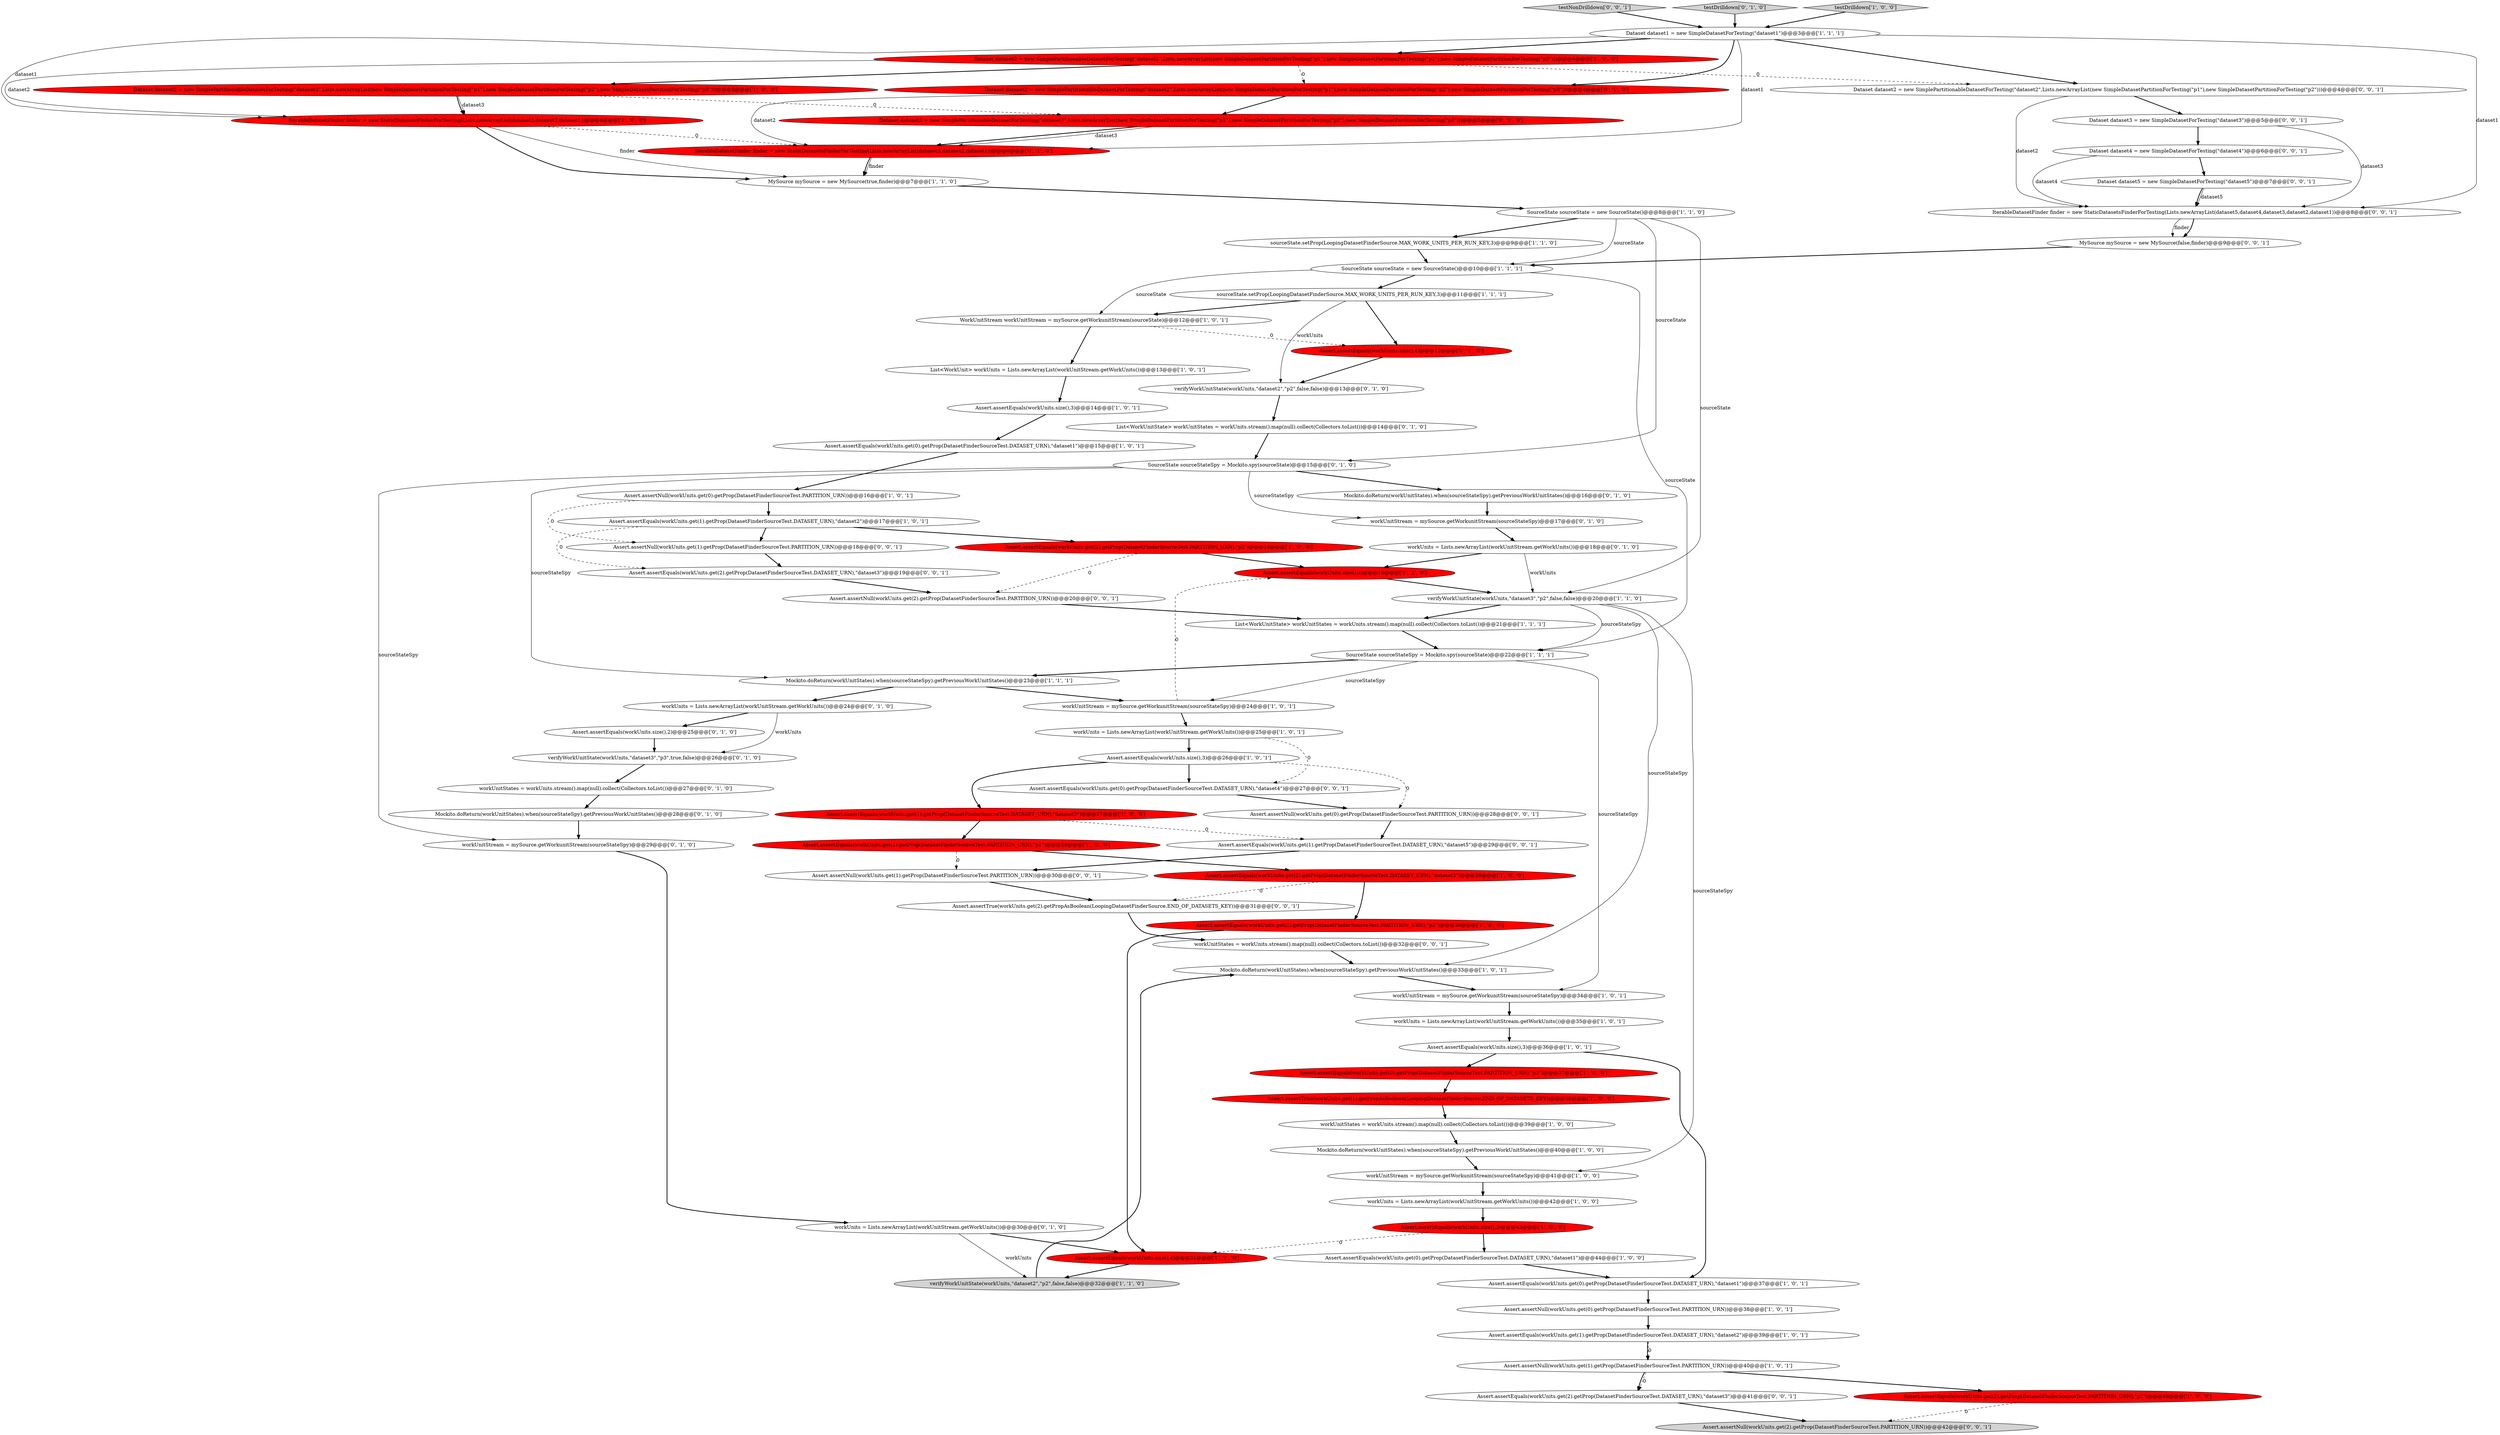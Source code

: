 digraph {
21 [style = filled, label = "Assert.assertEquals(workUnits.get(1).getProp(DatasetFinderSourceTest.PARTITION_URN),\"p1\")@@@28@@@['1', '0', '0']", fillcolor = red, shape = ellipse image = "AAA1AAABBB1BBB"];
23 [style = filled, label = "Assert.assertEquals(workUnits.size(),4)@@@19@@@['1', '1', '0']", fillcolor = red, shape = ellipse image = "AAA1AAABBB1BBB"];
45 [style = filled, label = "Assert.assertTrue(workUnits.get(1).getPropAsBoolean(LoopingDatasetFinderSource.END_OF_DATASETS_KEY))@@@38@@@['1', '0', '0']", fillcolor = red, shape = ellipse image = "AAA1AAABBB1BBB"];
11 [style = filled, label = "workUnitStream = mySource.getWorkunitStream(sourceStateSpy)@@@34@@@['1', '0', '1']", fillcolor = white, shape = ellipse image = "AAA0AAABBB1BBB"];
33 [style = filled, label = "SourceState sourceStateSpy = Mockito.spy(sourceState)@@@22@@@['1', '1', '1']", fillcolor = white, shape = ellipse image = "AAA0AAABBB1BBB"];
26 [style = filled, label = "Assert.assertNull(workUnits.get(0).getProp(DatasetFinderSourceTest.PARTITION_URN))@@@38@@@['1', '0', '1']", fillcolor = white, shape = ellipse image = "AAA0AAABBB1BBB"];
75 [style = filled, label = "Assert.assertEquals(workUnits.get(2).getProp(DatasetFinderSourceTest.DATASET_URN),\"dataset3\")@@@19@@@['0', '0', '1']", fillcolor = white, shape = ellipse image = "AAA0AAABBB3BBB"];
46 [style = filled, label = "Assert.assertEquals(workUnits.get(0).getProp(DatasetFinderSourceTest.DATASET_URN),\"dataset1\")@@@15@@@['1', '0', '1']", fillcolor = white, shape = ellipse image = "AAA0AAABBB1BBB"];
19 [style = filled, label = "Assert.assertEquals(workUnits.size(),4)@@@31@@@['1', '1', '0']", fillcolor = red, shape = ellipse image = "AAA1AAABBB1BBB"];
22 [style = filled, label = "verifyWorkUnitState(workUnits,\"dataset3\",\"p2\",false,false)@@@20@@@['1', '1', '0']", fillcolor = white, shape = ellipse image = "AAA0AAABBB1BBB"];
10 [style = filled, label = "Dataset dataset2 = new SimplePartitionableDatasetForTesting(\"dataset2\",Lists.newArrayList(new SimpleDatasetPartitionForTesting(\"p1\"),new SimpleDatasetPartitionForTesting(\"p2\"),new SimpleDatasetPartitionForTesting(\"p3\")))@@@4@@@['1', '0', '0']", fillcolor = red, shape = ellipse image = "AAA1AAABBB1BBB"];
67 [style = filled, label = "testNonDrilldown['0', '0', '1']", fillcolor = lightgray, shape = diamond image = "AAA0AAABBB3BBB"];
66 [style = filled, label = "Assert.assertNull(workUnits.get(2).getProp(DatasetFinderSourceTest.PARTITION_URN))@@@20@@@['0', '0', '1']", fillcolor = white, shape = ellipse image = "AAA0AAABBB3BBB"];
1 [style = filled, label = "workUnitStream = mySource.getWorkunitStream(sourceStateSpy)@@@24@@@['1', '0', '1']", fillcolor = white, shape = ellipse image = "AAA0AAABBB1BBB"];
57 [style = filled, label = "workUnits = Lists.newArrayList(workUnitStream.getWorkUnits())@@@24@@@['0', '1', '0']", fillcolor = white, shape = ellipse image = "AAA0AAABBB2BBB"];
69 [style = filled, label = "Assert.assertEquals(workUnits.get(2).getProp(DatasetFinderSourceTest.DATASET_URN),\"dataset3\")@@@41@@@['0', '0', '1']", fillcolor = white, shape = ellipse image = "AAA0AAABBB3BBB"];
7 [style = filled, label = "Assert.assertEquals(workUnits.size(),3)@@@26@@@['1', '0', '1']", fillcolor = white, shape = ellipse image = "AAA0AAABBB1BBB"];
37 [style = filled, label = "Assert.assertEquals(workUnits.get(1).getProp(DatasetFinderSourceTest.DATASET_URN),\"dataset2\")@@@17@@@['1', '0', '1']", fillcolor = white, shape = ellipse image = "AAA0AAABBB1BBB"];
82 [style = filled, label = "MySource mySource = new MySource(false,finder)@@@9@@@['0', '0', '1']", fillcolor = white, shape = ellipse image = "AAA0AAABBB3BBB"];
36 [style = filled, label = "workUnits = Lists.newArrayList(workUnitStream.getWorkUnits())@@@25@@@['1', '0', '1']", fillcolor = white, shape = ellipse image = "AAA0AAABBB1BBB"];
43 [style = filled, label = "Assert.assertEquals(workUnits.size(),3)@@@43@@@['1', '0', '0']", fillcolor = red, shape = ellipse image = "AAA1AAABBB1BBB"];
2 [style = filled, label = "Dataset dataset3 = new SimplePartitionableDatasetForTesting(\"dataset3\",Lists.newArrayList(new SimpleDatasetPartitionForTesting(\"p1\"),new SimpleDatasetPartitionForTesting(\"p2\"),new SimpleDatasetPartitionForTesting(\"p3\")))@@@5@@@['1', '0', '0']", fillcolor = red, shape = ellipse image = "AAA1AAABBB1BBB"];
56 [style = filled, label = "Assert.assertEquals(workUnits.size(),2)@@@25@@@['0', '1', '0']", fillcolor = white, shape = ellipse image = "AAA0AAABBB2BBB"];
14 [style = filled, label = "Assert.assertEquals(workUnits.get(1).getProp(DatasetFinderSourceTest.DATASET_URN),\"dataset3\")@@@27@@@['1', '0', '0']", fillcolor = red, shape = ellipse image = "AAA1AAABBB1BBB"];
27 [style = filled, label = "SourceState sourceState = new SourceState()@@@10@@@['1', '1', '1']", fillcolor = white, shape = ellipse image = "AAA0AAABBB1BBB"];
76 [style = filled, label = "Assert.assertNull(workUnits.get(2).getProp(DatasetFinderSourceTest.PARTITION_URN))@@@42@@@['0', '0', '1']", fillcolor = lightgray, shape = ellipse image = "AAA0AAABBB3BBB"];
77 [style = filled, label = "Assert.assertEquals(workUnits.get(0).getProp(DatasetFinderSourceTest.DATASET_URN),\"dataset4\")@@@27@@@['0', '0', '1']", fillcolor = white, shape = ellipse image = "AAA0AAABBB3BBB"];
53 [style = filled, label = "verifyWorkUnitState(workUnits,\"dataset3\",\"p3\",true,false)@@@26@@@['0', '1', '0']", fillcolor = white, shape = ellipse image = "AAA0AAABBB2BBB"];
40 [style = filled, label = "Dataset dataset1 = new SimpleDatasetForTesting(\"dataset1\")@@@3@@@['1', '1', '1']", fillcolor = white, shape = ellipse image = "AAA0AAABBB1BBB"];
81 [style = filled, label = "IterableDatasetFinder finder = new StaticDatasetsFinderForTesting(Lists.newArrayList(dataset5,dataset4,dataset3,dataset2,dataset1))@@@8@@@['0', '0', '1']", fillcolor = white, shape = ellipse image = "AAA0AAABBB3BBB"];
78 [style = filled, label = "Assert.assertNull(workUnits.get(0).getProp(DatasetFinderSourceTest.PARTITION_URN))@@@28@@@['0', '0', '1']", fillcolor = white, shape = ellipse image = "AAA0AAABBB3BBB"];
28 [style = filled, label = "sourceState.setProp(LoopingDatasetFinderSource.MAX_WORK_UNITS_PER_RUN_KEY,3)@@@11@@@['1', '1', '1']", fillcolor = white, shape = ellipse image = "AAA0AAABBB1BBB"];
18 [style = filled, label = "List<WorkUnitState> workUnitStates = workUnits.stream().map(null).collect(Collectors.toList())@@@21@@@['1', '1', '1']", fillcolor = white, shape = ellipse image = "AAA0AAABBB1BBB"];
0 [style = filled, label = "Assert.assertEquals(workUnits.get(2).getProp(DatasetFinderSourceTest.PARTITION_URN),\"p2\")@@@30@@@['1', '0', '0']", fillcolor = red, shape = ellipse image = "AAA1AAABBB1BBB"];
51 [style = filled, label = "workUnits = Lists.newArrayList(workUnitStream.getWorkUnits())@@@30@@@['0', '1', '0']", fillcolor = white, shape = ellipse image = "AAA0AAABBB2BBB"];
8 [style = filled, label = "Assert.assertNull(workUnits.get(1).getProp(DatasetFinderSourceTest.PARTITION_URN))@@@40@@@['1', '0', '1']", fillcolor = white, shape = ellipse image = "AAA0AAABBB1BBB"];
13 [style = filled, label = "sourceState.setProp(LoopingDatasetFinderSource.MAX_WORK_UNITS_PER_RUN_KEY,3)@@@9@@@['1', '1', '0']", fillcolor = white, shape = ellipse image = "AAA0AAABBB1BBB"];
73 [style = filled, label = "Assert.assertNull(workUnits.get(1).getProp(DatasetFinderSourceTest.PARTITION_URN))@@@30@@@['0', '0', '1']", fillcolor = white, shape = ellipse image = "AAA0AAABBB3BBB"];
74 [style = filled, label = "workUnitStates = workUnits.stream().map(null).collect(Collectors.toList())@@@32@@@['0', '0', '1']", fillcolor = white, shape = ellipse image = "AAA0AAABBB3BBB"];
62 [style = filled, label = "workUnitStream = mySource.getWorkunitStream(sourceStateSpy)@@@29@@@['0', '1', '0']", fillcolor = white, shape = ellipse image = "AAA0AAABBB2BBB"];
60 [style = filled, label = "testDrilldown['0', '1', '0']", fillcolor = lightgray, shape = diamond image = "AAA0AAABBB2BBB"];
64 [style = filled, label = "workUnitStream = mySource.getWorkunitStream(sourceStateSpy)@@@17@@@['0', '1', '0']", fillcolor = white, shape = ellipse image = "AAA0AAABBB2BBB"];
79 [style = filled, label = "Assert.assertNull(workUnits.get(1).getProp(DatasetFinderSourceTest.PARTITION_URN))@@@18@@@['0', '0', '1']", fillcolor = white, shape = ellipse image = "AAA0AAABBB3BBB"];
52 [style = filled, label = "workUnits = Lists.newArrayList(workUnitStream.getWorkUnits())@@@18@@@['0', '1', '0']", fillcolor = white, shape = ellipse image = "AAA0AAABBB2BBB"];
54 [style = filled, label = "SourceState sourceStateSpy = Mockito.spy(sourceState)@@@15@@@['0', '1', '0']", fillcolor = white, shape = ellipse image = "AAA0AAABBB2BBB"];
59 [style = filled, label = "Dataset dataset2 = new SimplePartitionableDatasetForTesting(\"dataset2\",Lists.newArrayList(new SimpleDatasetPartitionForTesting(\"p1\"),new SimpleDatasetPartitionForTesting(\"p2\"),new SimpleDatasetPartitionForTesting(\"p3\")))@@@4@@@['0', '1', '0']", fillcolor = red, shape = ellipse image = "AAA1AAABBB2BBB"];
44 [style = filled, label = "WorkUnitStream workUnitStream = mySource.getWorkunitStream(sourceState)@@@12@@@['1', '0', '1']", fillcolor = white, shape = ellipse image = "AAA0AAABBB1BBB"];
49 [style = filled, label = "List<WorkUnitState> workUnitStates = workUnits.stream().map(null).collect(Collectors.toList())@@@14@@@['0', '1', '0']", fillcolor = white, shape = ellipse image = "AAA0AAABBB2BBB"];
32 [style = filled, label = "Assert.assertNull(workUnits.get(0).getProp(DatasetFinderSourceTest.PARTITION_URN))@@@16@@@['1', '0', '1']", fillcolor = white, shape = ellipse image = "AAA0AAABBB1BBB"];
30 [style = filled, label = "Mockito.doReturn(workUnitStates).when(sourceStateSpy).getPreviousWorkUnitStates()@@@40@@@['1', '0', '0']", fillcolor = white, shape = ellipse image = "AAA0AAABBB1BBB"];
15 [style = filled, label = "List<WorkUnit> workUnits = Lists.newArrayList(workUnitStream.getWorkUnits())@@@13@@@['1', '0', '1']", fillcolor = white, shape = ellipse image = "AAA0AAABBB1BBB"];
55 [style = filled, label = "Assert.assertEquals(workUnits.size(),4)@@@12@@@['0', '1', '0']", fillcolor = red, shape = ellipse image = "AAA1AAABBB2BBB"];
20 [style = filled, label = "Mockito.doReturn(workUnitStates).when(sourceStateSpy).getPreviousWorkUnitStates()@@@23@@@['1', '1', '1']", fillcolor = white, shape = ellipse image = "AAA0AAABBB1BBB"];
71 [style = filled, label = "Dataset dataset2 = new SimplePartitionableDatasetForTesting(\"dataset2\",Lists.newArrayList(new SimpleDatasetPartitionForTesting(\"p1\"),new SimpleDatasetPartitionForTesting(\"p2\")))@@@4@@@['0', '0', '1']", fillcolor = white, shape = ellipse image = "AAA0AAABBB3BBB"];
42 [style = filled, label = "workUnitStates = workUnits.stream().map(null).collect(Collectors.toList())@@@39@@@['1', '0', '0']", fillcolor = white, shape = ellipse image = "AAA0AAABBB1BBB"];
61 [style = filled, label = "IterableDatasetFinder finder = new StaticDatasetsFinderForTesting(Lists.newArrayList(dataset3,dataset2,dataset1))@@@6@@@['0', '1', '0']", fillcolor = red, shape = ellipse image = "AAA1AAABBB2BBB"];
72 [style = filled, label = "Dataset dataset3 = new SimpleDatasetForTesting(\"dataset3\")@@@5@@@['0', '0', '1']", fillcolor = white, shape = ellipse image = "AAA0AAABBB3BBB"];
39 [style = filled, label = "verifyWorkUnitState(workUnits,\"dataset2\",\"p2\",false,false)@@@32@@@['1', '1', '0']", fillcolor = lightgray, shape = ellipse image = "AAA0AAABBB1BBB"];
16 [style = filled, label = "Assert.assertEquals(workUnits.size(),3)@@@36@@@['1', '0', '1']", fillcolor = white, shape = ellipse image = "AAA0AAABBB1BBB"];
41 [style = filled, label = "MySource mySource = new MySource(true,finder)@@@7@@@['1', '1', '0']", fillcolor = white, shape = ellipse image = "AAA0AAABBB1BBB"];
47 [style = filled, label = "Mockito.doReturn(workUnitStates).when(sourceStateSpy).getPreviousWorkUnitStates()@@@33@@@['1', '0', '1']", fillcolor = white, shape = ellipse image = "AAA0AAABBB1BBB"];
24 [style = filled, label = "Assert.assertEquals(workUnits.get(0).getProp(DatasetFinderSourceTest.DATASET_URN),\"dataset1\")@@@44@@@['1', '0', '0']", fillcolor = white, shape = ellipse image = "AAA0AAABBB1BBB"];
58 [style = filled, label = "Mockito.doReturn(workUnitStates).when(sourceStateSpy).getPreviousWorkUnitStates()@@@16@@@['0', '1', '0']", fillcolor = white, shape = ellipse image = "AAA0AAABBB2BBB"];
34 [style = filled, label = "workUnitStream = mySource.getWorkunitStream(sourceStateSpy)@@@41@@@['1', '0', '0']", fillcolor = white, shape = ellipse image = "AAA0AAABBB1BBB"];
38 [style = filled, label = "Assert.assertEquals(workUnits.size(),3)@@@14@@@['1', '0', '1']", fillcolor = white, shape = ellipse image = "AAA0AAABBB1BBB"];
4 [style = filled, label = "testDrilldown['1', '0', '0']", fillcolor = lightgray, shape = diamond image = "AAA0AAABBB1BBB"];
3 [style = filled, label = "Assert.assertEquals(workUnits.get(2).getProp(DatasetFinderSourceTest.DATASET_URN),\"dataset3\")@@@29@@@['1', '0', '0']", fillcolor = red, shape = ellipse image = "AAA1AAABBB1BBB"];
29 [style = filled, label = "workUnits = Lists.newArrayList(workUnitStream.getWorkUnits())@@@35@@@['1', '0', '1']", fillcolor = white, shape = ellipse image = "AAA0AAABBB1BBB"];
50 [style = filled, label = "verifyWorkUnitState(workUnits,\"dataset2\",\"p2\",false,false)@@@13@@@['0', '1', '0']", fillcolor = white, shape = ellipse image = "AAA0AAABBB2BBB"];
65 [style = filled, label = "workUnitStates = workUnits.stream().map(null).collect(Collectors.toList())@@@27@@@['0', '1', '0']", fillcolor = white, shape = ellipse image = "AAA0AAABBB2BBB"];
80 [style = filled, label = "Dataset dataset4 = new SimpleDatasetForTesting(\"dataset4\")@@@6@@@['0', '0', '1']", fillcolor = white, shape = ellipse image = "AAA0AAABBB3BBB"];
31 [style = filled, label = "SourceState sourceState = new SourceState()@@@8@@@['1', '1', '0']", fillcolor = white, shape = ellipse image = "AAA0AAABBB1BBB"];
35 [style = filled, label = "Assert.assertEquals(workUnits.get(1).getProp(DatasetFinderSourceTest.DATASET_URN),\"dataset2\")@@@39@@@['1', '0', '1']", fillcolor = white, shape = ellipse image = "AAA0AAABBB1BBB"];
12 [style = filled, label = "IterableDatasetFinder finder = new StaticDatasetsFinderForTesting(Lists.newArrayList(dataset3,dataset2,dataset1))@@@6@@@['1', '0', '0']", fillcolor = red, shape = ellipse image = "AAA1AAABBB1BBB"];
63 [style = filled, label = "Mockito.doReturn(workUnitStates).when(sourceStateSpy).getPreviousWorkUnitStates()@@@28@@@['0', '1', '0']", fillcolor = white, shape = ellipse image = "AAA0AAABBB2BBB"];
6 [style = filled, label = "Assert.assertEquals(workUnits.get(2).getProp(DatasetFinderSourceTest.PARTITION_URN),\"p2\")@@@49@@@['1', '0', '0']", fillcolor = red, shape = ellipse image = "AAA1AAABBB1BBB"];
68 [style = filled, label = "Assert.assertTrue(workUnits.get(2).getPropAsBoolean(LoopingDatasetFinderSource.END_OF_DATASETS_KEY))@@@31@@@['0', '0', '1']", fillcolor = white, shape = ellipse image = "AAA0AAABBB3BBB"];
70 [style = filled, label = "Assert.assertEquals(workUnits.get(1).getProp(DatasetFinderSourceTest.DATASET_URN),\"dataset5\")@@@29@@@['0', '0', '1']", fillcolor = white, shape = ellipse image = "AAA0AAABBB3BBB"];
17 [style = filled, label = "Assert.assertEquals(workUnits.get(2).getProp(DatasetFinderSourceTest.PARTITION_URN),\"p2\")@@@18@@@['1', '0', '0']", fillcolor = red, shape = ellipse image = "AAA1AAABBB1BBB"];
5 [style = filled, label = "Assert.assertEquals(workUnits.get(0).getProp(DatasetFinderSourceTest.DATASET_URN),\"dataset1\")@@@37@@@['1', '0', '1']", fillcolor = white, shape = ellipse image = "AAA0AAABBB1BBB"];
48 [style = filled, label = "Dataset dataset3 = new SimplePartitionableDatasetForTesting(\"dataset3\",Lists.newArrayList(new SimpleDatasetPartitionForTesting(\"p1\"),new SimpleDatasetPartitionForTesting(\"p2\"),new SimpleDatasetPartitionForTesting(\"p3\")))@@@5@@@['0', '1', '0']", fillcolor = red, shape = ellipse image = "AAA1AAABBB2BBB"];
9 [style = filled, label = "Assert.assertEquals(workUnits.get(0).getProp(DatasetFinderSourceTest.PARTITION_URN),\"p3\")@@@37@@@['1', '0', '0']", fillcolor = red, shape = ellipse image = "AAA1AAABBB1BBB"];
83 [style = filled, label = "Dataset dataset5 = new SimpleDatasetForTesting(\"dataset5\")@@@7@@@['0', '0', '1']", fillcolor = white, shape = ellipse image = "AAA0AAABBB3BBB"];
25 [style = filled, label = "workUnits = Lists.newArrayList(workUnitStream.getWorkUnits())@@@42@@@['1', '0', '0']", fillcolor = white, shape = ellipse image = "AAA0AAABBB1BBB"];
32->79 [style = dashed, label="0"];
52->22 [style = solid, label="workUnits"];
20->57 [style = bold, label=""];
32->37 [style = bold, label=""];
69->76 [style = bold, label=""];
27->28 [style = bold, label=""];
78->70 [style = bold, label=""];
31->22 [style = solid, label="sourceState"];
33->1 [style = solid, label="sourceStateSpy"];
6->76 [style = dashed, label="0"];
44->15 [style = bold, label=""];
11->29 [style = bold, label=""];
54->20 [style = solid, label="sourceStateSpy"];
25->43 [style = bold, label=""];
8->6 [style = bold, label=""];
37->79 [style = bold, label=""];
48->61 [style = bold, label=""];
22->34 [style = solid, label="sourceStateSpy"];
27->33 [style = solid, label="sourceState"];
2->12 [style = solid, label="dataset3"];
47->11 [style = bold, label=""];
7->14 [style = bold, label=""];
72->80 [style = bold, label=""];
70->73 [style = bold, label=""];
23->22 [style = bold, label=""];
80->81 [style = solid, label="dataset4"];
53->65 [style = bold, label=""];
28->50 [style = solid, label="workUnits"];
43->24 [style = bold, label=""];
82->27 [style = bold, label=""];
26->35 [style = bold, label=""];
80->83 [style = bold, label=""];
35->8 [style = bold, label=""];
68->74 [style = bold, label=""];
45->42 [style = bold, label=""];
36->77 [style = dashed, label="0"];
81->82 [style = solid, label="finder"];
39->47 [style = bold, label=""];
40->61 [style = solid, label="dataset1"];
56->53 [style = bold, label=""];
16->9 [style = bold, label=""];
28->55 [style = bold, label=""];
21->3 [style = bold, label=""];
31->54 [style = solid, label="sourceState"];
15->38 [style = bold, label=""];
52->23 [style = bold, label=""];
64->52 [style = bold, label=""];
0->19 [style = bold, label=""];
8->69 [style = dashed, label="0"];
19->39 [style = bold, label=""];
27->44 [style = solid, label="sourceState"];
30->34 [style = bold, label=""];
74->47 [style = bold, label=""];
40->81 [style = solid, label="dataset1"];
77->78 [style = bold, label=""];
50->49 [style = bold, label=""];
3->0 [style = bold, label=""];
24->5 [style = bold, label=""];
54->58 [style = bold, label=""];
12->41 [style = bold, label=""];
44->55 [style = dashed, label="0"];
72->81 [style = solid, label="dataset3"];
35->8 [style = dashed, label="0"];
22->18 [style = bold, label=""];
2->48 [style = dashed, label="0"];
75->66 [style = bold, label=""];
83->81 [style = bold, label=""];
63->62 [style = bold, label=""];
81->82 [style = bold, label=""];
33->11 [style = solid, label="sourceStateSpy"];
10->71 [style = dashed, label="0"];
38->46 [style = bold, label=""];
10->2 [style = bold, label=""];
8->69 [style = bold, label=""];
59->48 [style = bold, label=""];
29->16 [style = bold, label=""];
49->54 [style = bold, label=""];
14->21 [style = bold, label=""];
37->75 [style = dashed, label="0"];
61->41 [style = bold, label=""];
62->51 [style = bold, label=""];
67->40 [style = bold, label=""];
40->12 [style = solid, label="dataset1"];
54->62 [style = solid, label="sourceStateSpy"];
48->61 [style = solid, label="dataset3"];
31->13 [style = bold, label=""];
18->33 [style = bold, label=""];
5->26 [style = bold, label=""];
20->1 [style = bold, label=""];
40->59 [style = bold, label=""];
17->23 [style = bold, label=""];
7->77 [style = bold, label=""];
71->72 [style = bold, label=""];
21->73 [style = dashed, label="0"];
40->71 [style = bold, label=""];
13->27 [style = bold, label=""];
10->12 [style = solid, label="dataset2"];
43->19 [style = dashed, label="0"];
79->75 [style = bold, label=""];
16->5 [style = bold, label=""];
41->31 [style = bold, label=""];
55->50 [style = bold, label=""];
10->59 [style = dashed, label="0"];
46->32 [style = bold, label=""];
1->23 [style = dashed, label="0"];
65->63 [style = bold, label=""];
17->66 [style = dashed, label="0"];
58->64 [style = bold, label=""];
31->27 [style = solid, label="sourceState"];
40->10 [style = bold, label=""];
4->40 [style = bold, label=""];
12->41 [style = solid, label="finder"];
34->25 [style = bold, label=""];
61->41 [style = solid, label="finder"];
33->20 [style = bold, label=""];
54->64 [style = solid, label="sourceStateSpy"];
37->17 [style = bold, label=""];
1->36 [style = bold, label=""];
59->61 [style = solid, label="dataset2"];
71->81 [style = solid, label="dataset2"];
83->81 [style = solid, label="dataset5"];
2->12 [style = bold, label=""];
57->56 [style = bold, label=""];
22->47 [style = solid, label="sourceStateSpy"];
3->68 [style = dashed, label="0"];
7->78 [style = dashed, label="0"];
36->7 [style = bold, label=""];
42->30 [style = bold, label=""];
9->45 [style = bold, label=""];
60->40 [style = bold, label=""];
66->18 [style = bold, label=""];
12->61 [style = dashed, label="0"];
28->44 [style = bold, label=""];
51->39 [style = solid, label="workUnits"];
73->68 [style = bold, label=""];
14->70 [style = dashed, label="0"];
57->53 [style = solid, label="workUnits"];
51->19 [style = bold, label=""];
22->33 [style = solid, label="sourceStateSpy"];
}
